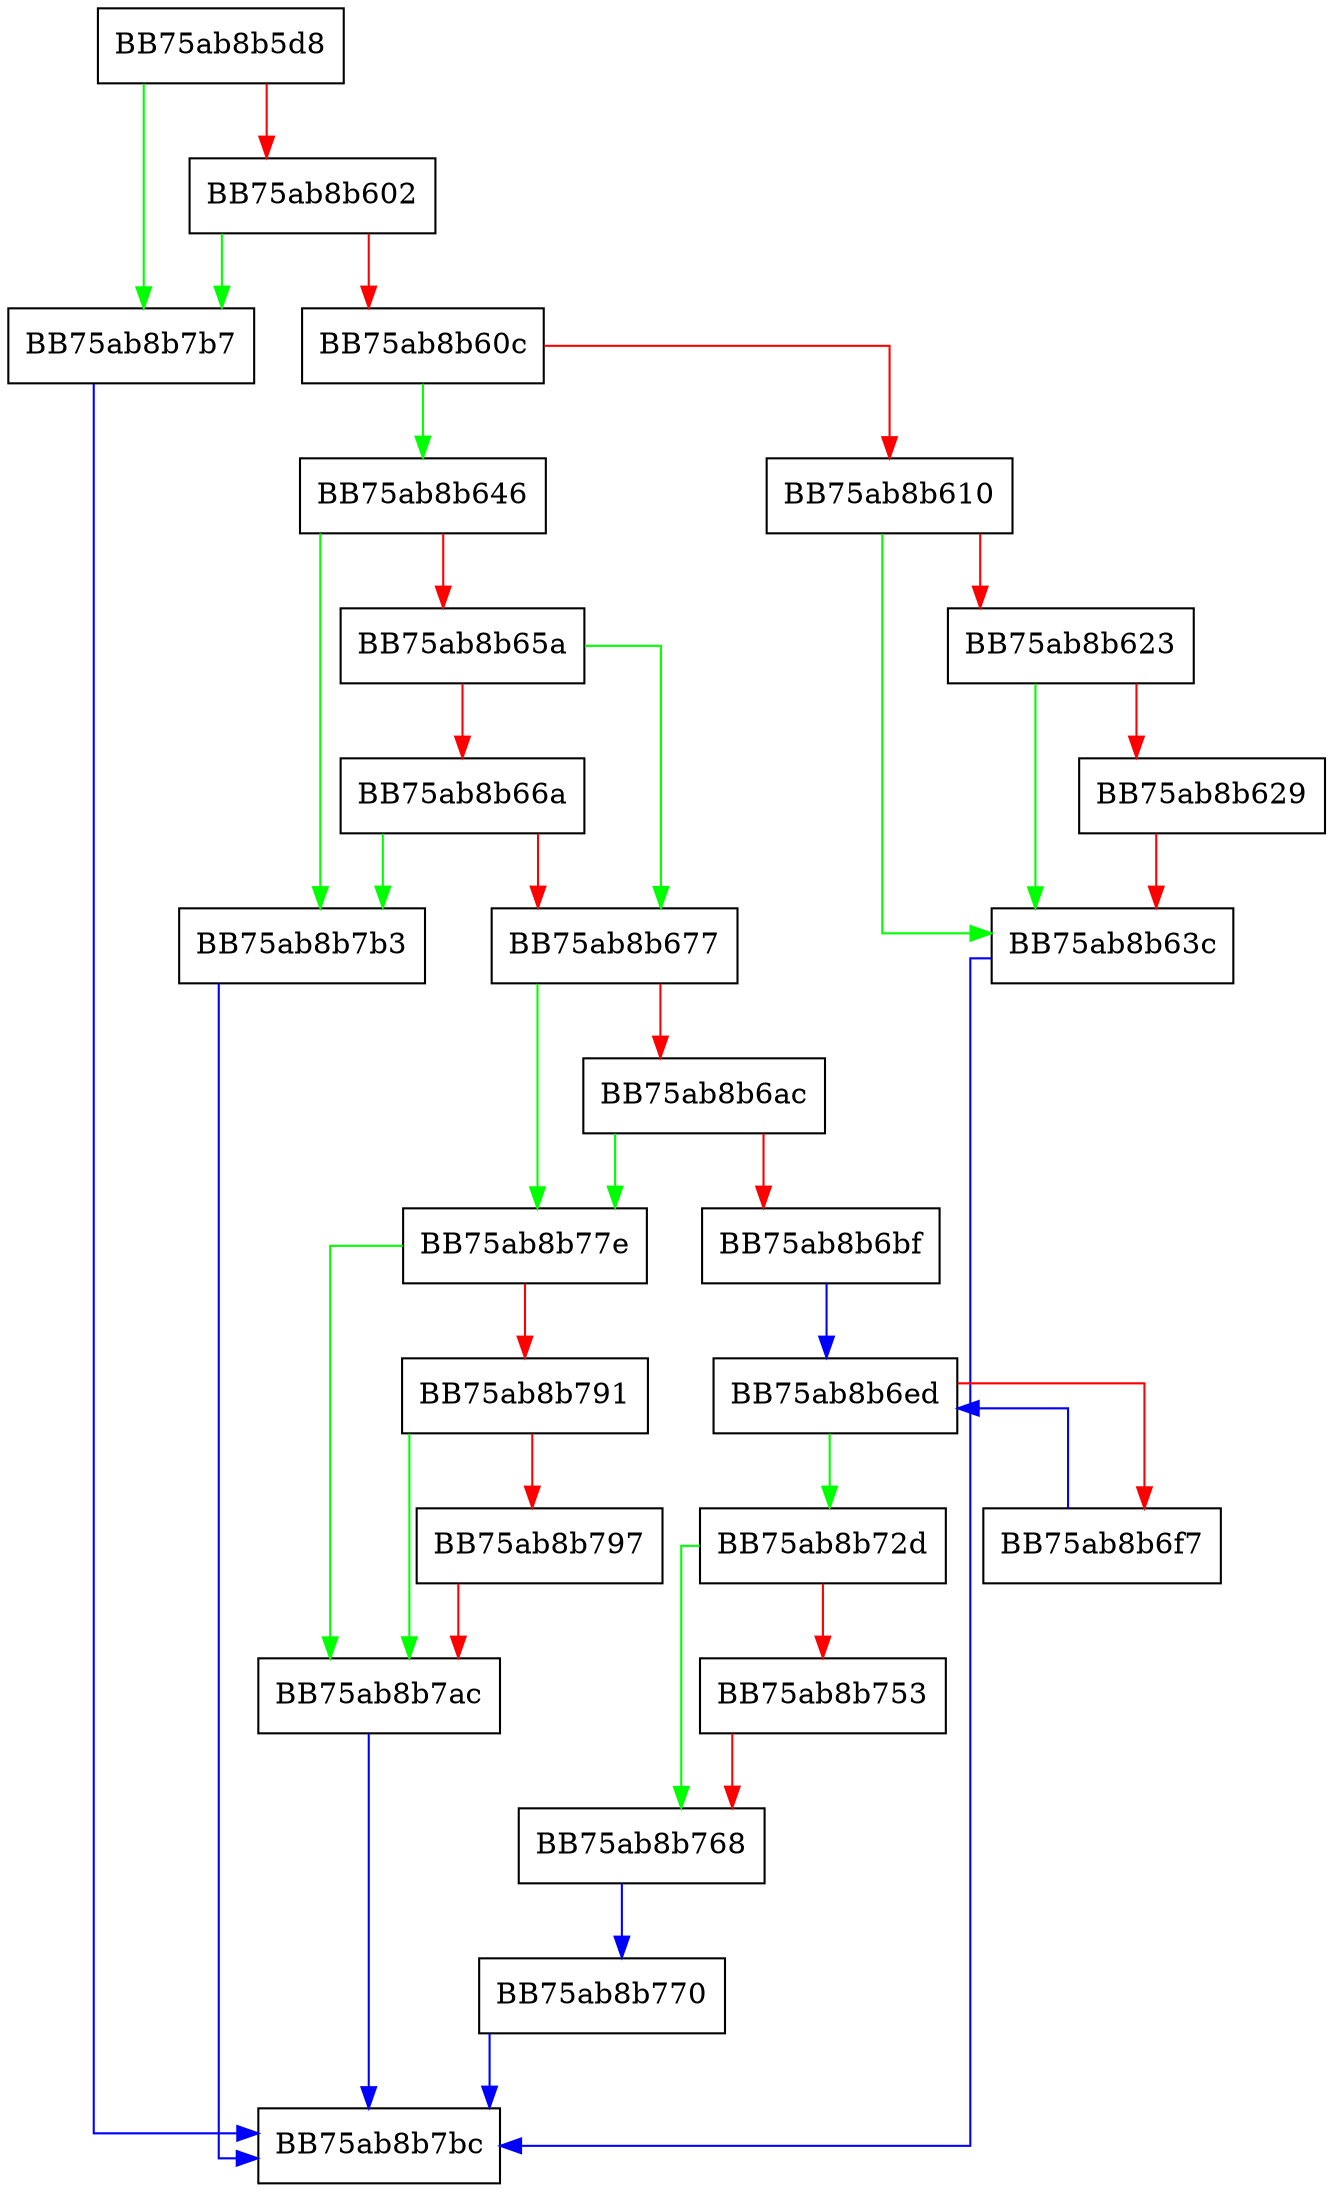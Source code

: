 digraph ProcessNRIUpdateState {
  node [shape="box"];
  graph [splines=ortho];
  BB75ab8b5d8 -> BB75ab8b7b7 [color="green"];
  BB75ab8b5d8 -> BB75ab8b602 [color="red"];
  BB75ab8b602 -> BB75ab8b7b7 [color="green"];
  BB75ab8b602 -> BB75ab8b60c [color="red"];
  BB75ab8b60c -> BB75ab8b646 [color="green"];
  BB75ab8b60c -> BB75ab8b610 [color="red"];
  BB75ab8b610 -> BB75ab8b63c [color="green"];
  BB75ab8b610 -> BB75ab8b623 [color="red"];
  BB75ab8b623 -> BB75ab8b63c [color="green"];
  BB75ab8b623 -> BB75ab8b629 [color="red"];
  BB75ab8b629 -> BB75ab8b63c [color="red"];
  BB75ab8b63c -> BB75ab8b7bc [color="blue"];
  BB75ab8b646 -> BB75ab8b7b3 [color="green"];
  BB75ab8b646 -> BB75ab8b65a [color="red"];
  BB75ab8b65a -> BB75ab8b677 [color="green"];
  BB75ab8b65a -> BB75ab8b66a [color="red"];
  BB75ab8b66a -> BB75ab8b7b3 [color="green"];
  BB75ab8b66a -> BB75ab8b677 [color="red"];
  BB75ab8b677 -> BB75ab8b77e [color="green"];
  BB75ab8b677 -> BB75ab8b6ac [color="red"];
  BB75ab8b6ac -> BB75ab8b77e [color="green"];
  BB75ab8b6ac -> BB75ab8b6bf [color="red"];
  BB75ab8b6bf -> BB75ab8b6ed [color="blue"];
  BB75ab8b6ed -> BB75ab8b72d [color="green"];
  BB75ab8b6ed -> BB75ab8b6f7 [color="red"];
  BB75ab8b6f7 -> BB75ab8b6ed [color="blue"];
  BB75ab8b72d -> BB75ab8b768 [color="green"];
  BB75ab8b72d -> BB75ab8b753 [color="red"];
  BB75ab8b753 -> BB75ab8b768 [color="red"];
  BB75ab8b768 -> BB75ab8b770 [color="blue"];
  BB75ab8b770 -> BB75ab8b7bc [color="blue"];
  BB75ab8b77e -> BB75ab8b7ac [color="green"];
  BB75ab8b77e -> BB75ab8b791 [color="red"];
  BB75ab8b791 -> BB75ab8b7ac [color="green"];
  BB75ab8b791 -> BB75ab8b797 [color="red"];
  BB75ab8b797 -> BB75ab8b7ac [color="red"];
  BB75ab8b7ac -> BB75ab8b7bc [color="blue"];
  BB75ab8b7b3 -> BB75ab8b7bc [color="blue"];
  BB75ab8b7b7 -> BB75ab8b7bc [color="blue"];
}